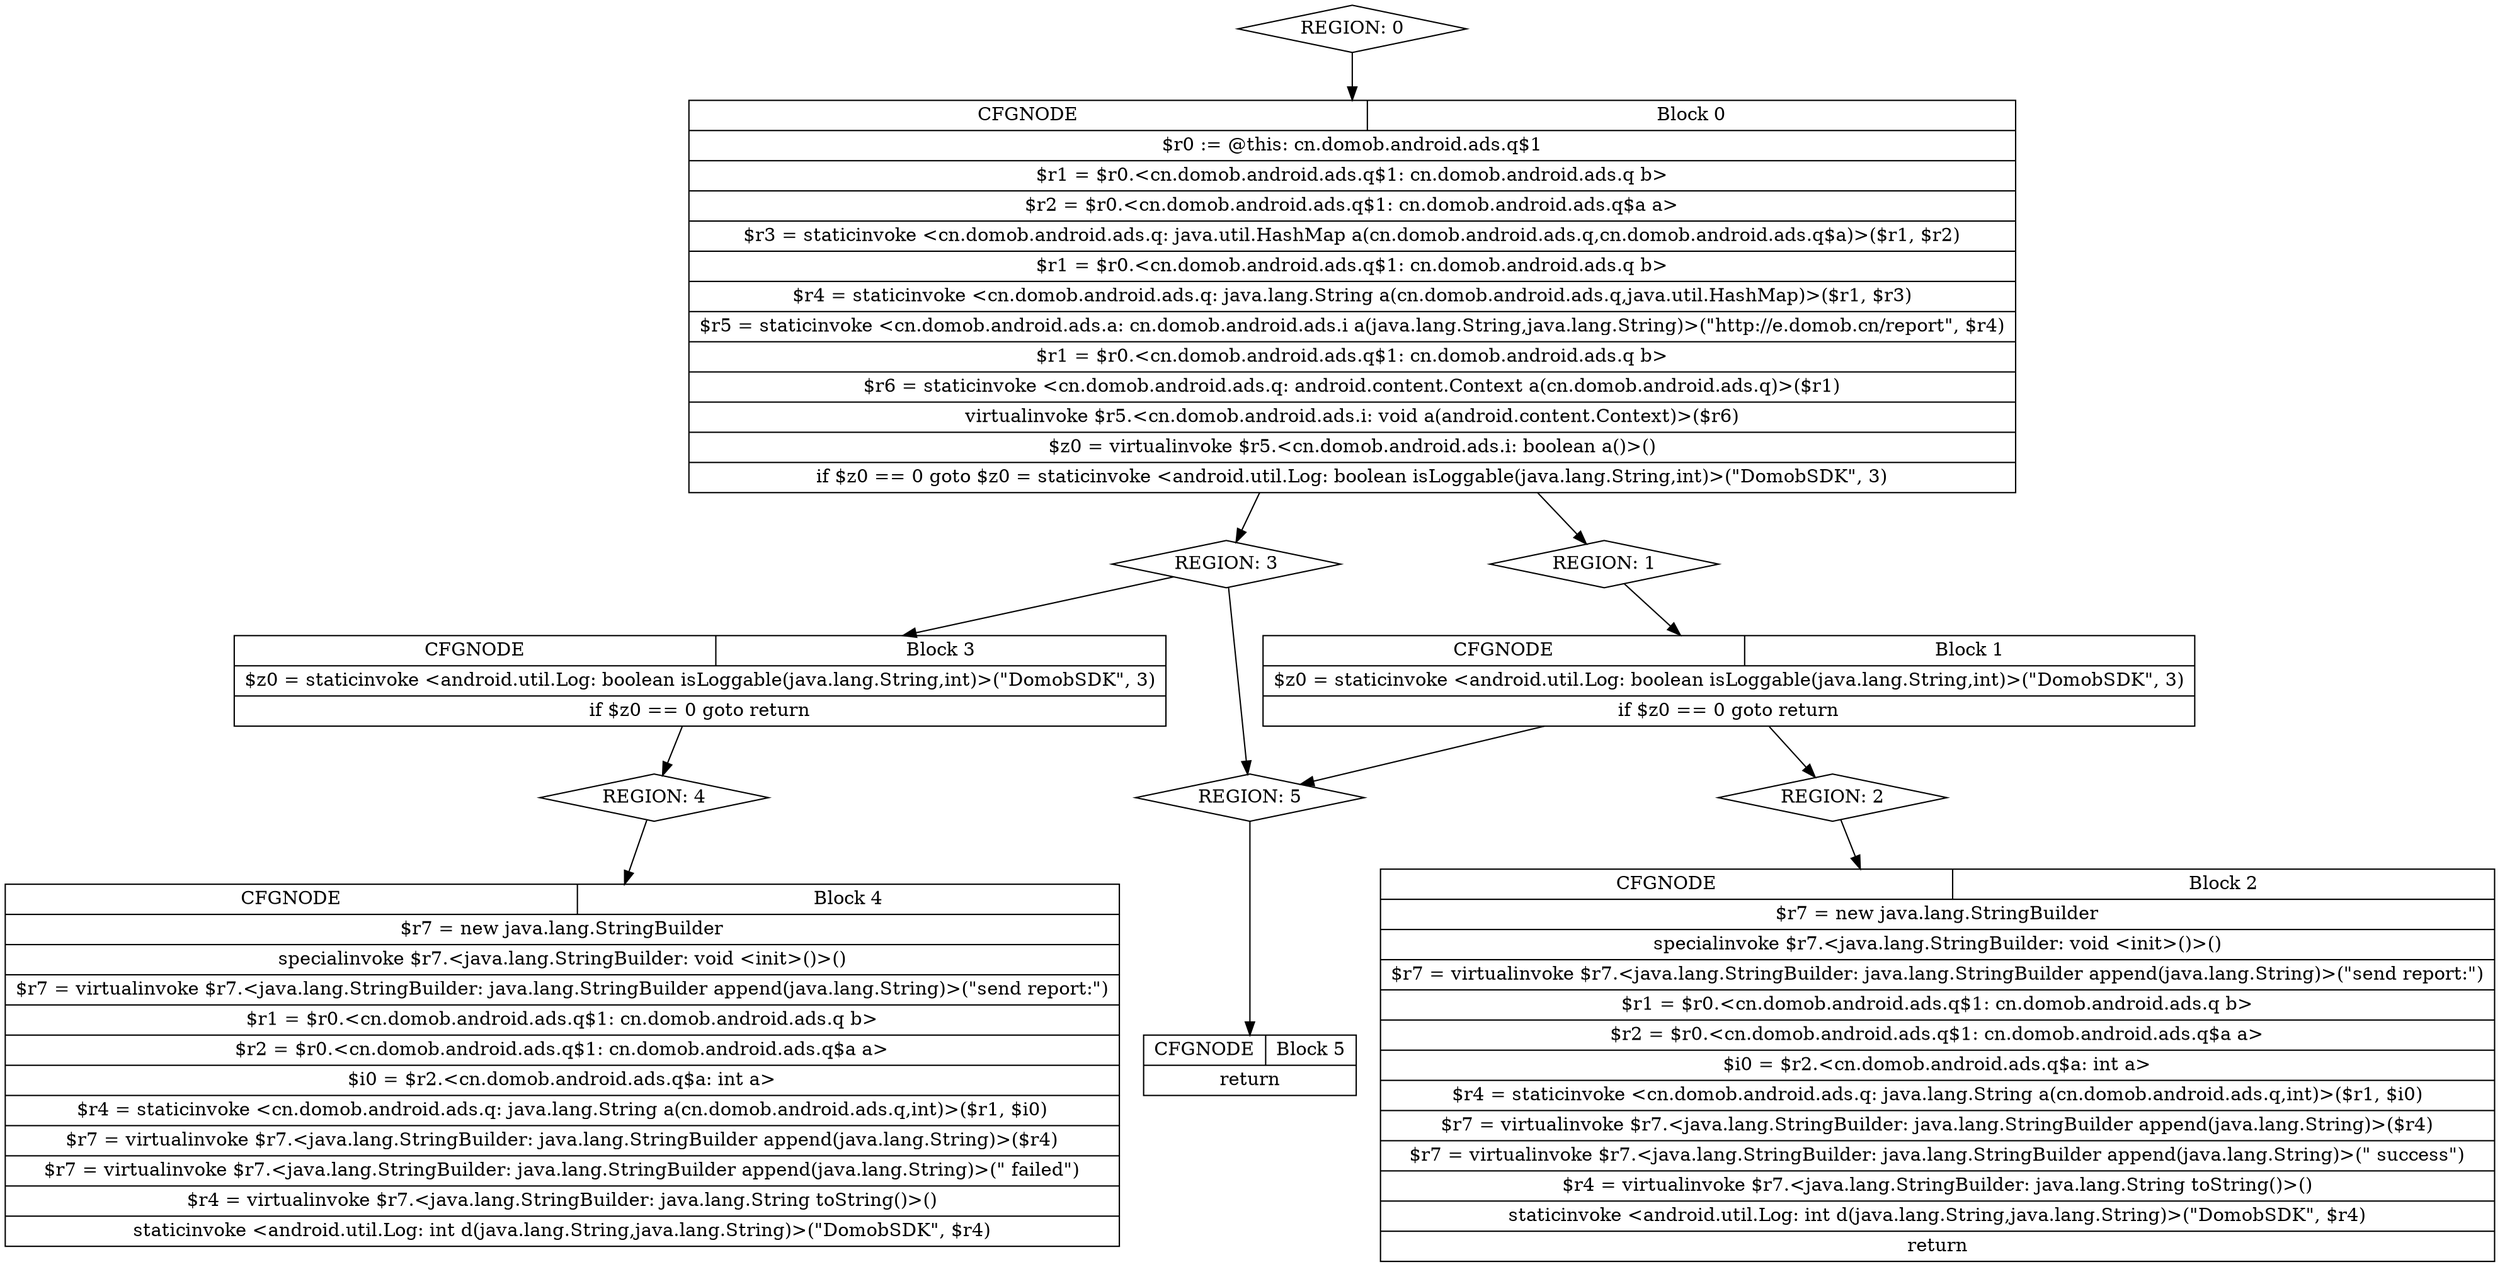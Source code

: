 digraph "run" {
    node [shape=record];
    "REGION: 0" [shape=diamond,];
    "CFGNODE: Block #0" [label="{{ CFGNODE| Block 0}|$r0 := @this: cn.domob.android.ads.q$1|$r1 = $r0.\<cn.domob.android.ads.q$1: cn.domob.android.ads.q b\>|$r2 = $r0.\<cn.domob.android.ads.q$1: cn.domob.android.ads.q$a a\>|$r3 = staticinvoke \<cn.domob.android.ads.q: java.util.HashMap a(cn.domob.android.ads.q,cn.domob.android.ads.q$a)\>($r1, $r2)|$r1 = $r0.\<cn.domob.android.ads.q$1: cn.domob.android.ads.q b\>|$r4 = staticinvoke \<cn.domob.android.ads.q: java.lang.String a(cn.domob.android.ads.q,java.util.HashMap)\>($r1, $r3)|$r5 = staticinvoke \<cn.domob.android.ads.a: cn.domob.android.ads.i a(java.lang.String,java.lang.String)\>(\"http://e.domob.cn/report\", $r4)|$r1 = $r0.\<cn.domob.android.ads.q$1: cn.domob.android.ads.q b\>|$r6 = staticinvoke \<cn.domob.android.ads.q: android.content.Context a(cn.domob.android.ads.q)\>($r1)|virtualinvoke $r5.\<cn.domob.android.ads.i: void a(android.content.Context)\>($r6)|$z0 = virtualinvoke $r5.\<cn.domob.android.ads.i: boolean a()\>()|if $z0 == 0 goto $z0 = staticinvoke \<android.util.Log: boolean isLoggable(java.lang.String,int)\>(\"DomobSDK\", 3)}",];
    "REGION: 0"->"CFGNODE: Block #0";
    "REGION: 1" [shape=diamond,];
    "CFGNODE: Block #0"->"REGION: 1";
    "REGION: 3" [shape=diamond,];
    "CFGNODE: Block #0"->"REGION: 3";
    "REGION: 5" [shape=diamond,];
    "REGION: 3"->"REGION: 5";
    "CFGNODE: Block #3" [label="{{ CFGNODE| Block 3}|$z0 = staticinvoke \<android.util.Log: boolean isLoggable(java.lang.String,int)\>(\"DomobSDK\", 3)|if $z0 == 0 goto return}",];
    "REGION: 3"->"CFGNODE: Block #3";
    "REGION: 4" [shape=diamond,];
    "CFGNODE: Block #3"->"REGION: 4";
    "CFGNODE: Block #4" [label="{{ CFGNODE| Block 4}|$r7 = new java.lang.StringBuilder|specialinvoke $r7.\<java.lang.StringBuilder: void \<init\>()\>()|$r7 = virtualinvoke $r7.\<java.lang.StringBuilder: java.lang.StringBuilder append(java.lang.String)\>(\"send report:\")|$r1 = $r0.\<cn.domob.android.ads.q$1: cn.domob.android.ads.q b\>|$r2 = $r0.\<cn.domob.android.ads.q$1: cn.domob.android.ads.q$a a\>|$i0 = $r2.\<cn.domob.android.ads.q$a: int a\>|$r4 = staticinvoke \<cn.domob.android.ads.q: java.lang.String a(cn.domob.android.ads.q,int)\>($r1, $i0)|$r7 = virtualinvoke $r7.\<java.lang.StringBuilder: java.lang.StringBuilder append(java.lang.String)\>($r4)|$r7 = virtualinvoke $r7.\<java.lang.StringBuilder: java.lang.StringBuilder append(java.lang.String)\>(\" failed\")|$r4 = virtualinvoke $r7.\<java.lang.StringBuilder: java.lang.String toString()\>()|staticinvoke \<android.util.Log: int d(java.lang.String,java.lang.String)\>(\"DomobSDK\", $r4)}",];
    "REGION: 4"->"CFGNODE: Block #4";
    "CFGNODE: Block #5" [label="{{ CFGNODE| Block 5}|return}",];
    "REGION: 5"->"CFGNODE: Block #5";
    "CFGNODE: Block #1" [label="{{ CFGNODE| Block 1}|$z0 = staticinvoke \<android.util.Log: boolean isLoggable(java.lang.String,int)\>(\"DomobSDK\", 3)|if $z0 == 0 goto return}",];
    "REGION: 1"->"CFGNODE: Block #1";
    "REGION: 2" [shape=diamond,];
    "CFGNODE: Block #1"->"REGION: 2";
    "CFGNODE: Block #1"->"REGION: 5";
    "CFGNODE: Block #2" [label="{{ CFGNODE| Block 2}|$r7 = new java.lang.StringBuilder|specialinvoke $r7.\<java.lang.StringBuilder: void \<init\>()\>()|$r7 = virtualinvoke $r7.\<java.lang.StringBuilder: java.lang.StringBuilder append(java.lang.String)\>(\"send report:\")|$r1 = $r0.\<cn.domob.android.ads.q$1: cn.domob.android.ads.q b\>|$r2 = $r0.\<cn.domob.android.ads.q$1: cn.domob.android.ads.q$a a\>|$i0 = $r2.\<cn.domob.android.ads.q$a: int a\>|$r4 = staticinvoke \<cn.domob.android.ads.q: java.lang.String a(cn.domob.android.ads.q,int)\>($r1, $i0)|$r7 = virtualinvoke $r7.\<java.lang.StringBuilder: java.lang.StringBuilder append(java.lang.String)\>($r4)|$r7 = virtualinvoke $r7.\<java.lang.StringBuilder: java.lang.StringBuilder append(java.lang.String)\>(\" success\")|$r4 = virtualinvoke $r7.\<java.lang.StringBuilder: java.lang.String toString()\>()|staticinvoke \<android.util.Log: int d(java.lang.String,java.lang.String)\>(\"DomobSDK\", $r4)|return}",];
    "REGION: 2"->"CFGNODE: Block #2";
}
